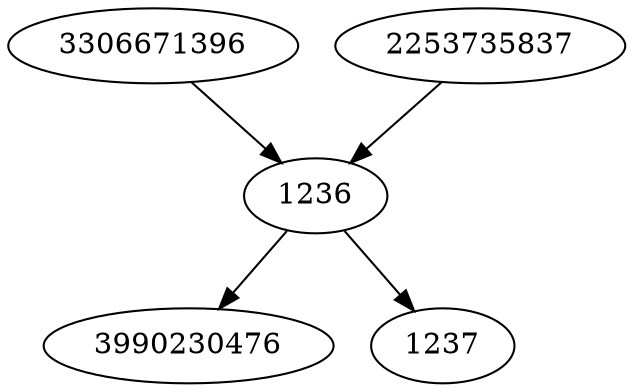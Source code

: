 strict digraph  {
3306671396;
3990230476;
1236;
1237;
2253735837;
3306671396 -> 1236;
1236 -> 3990230476;
1236 -> 1237;
2253735837 -> 1236;
}
